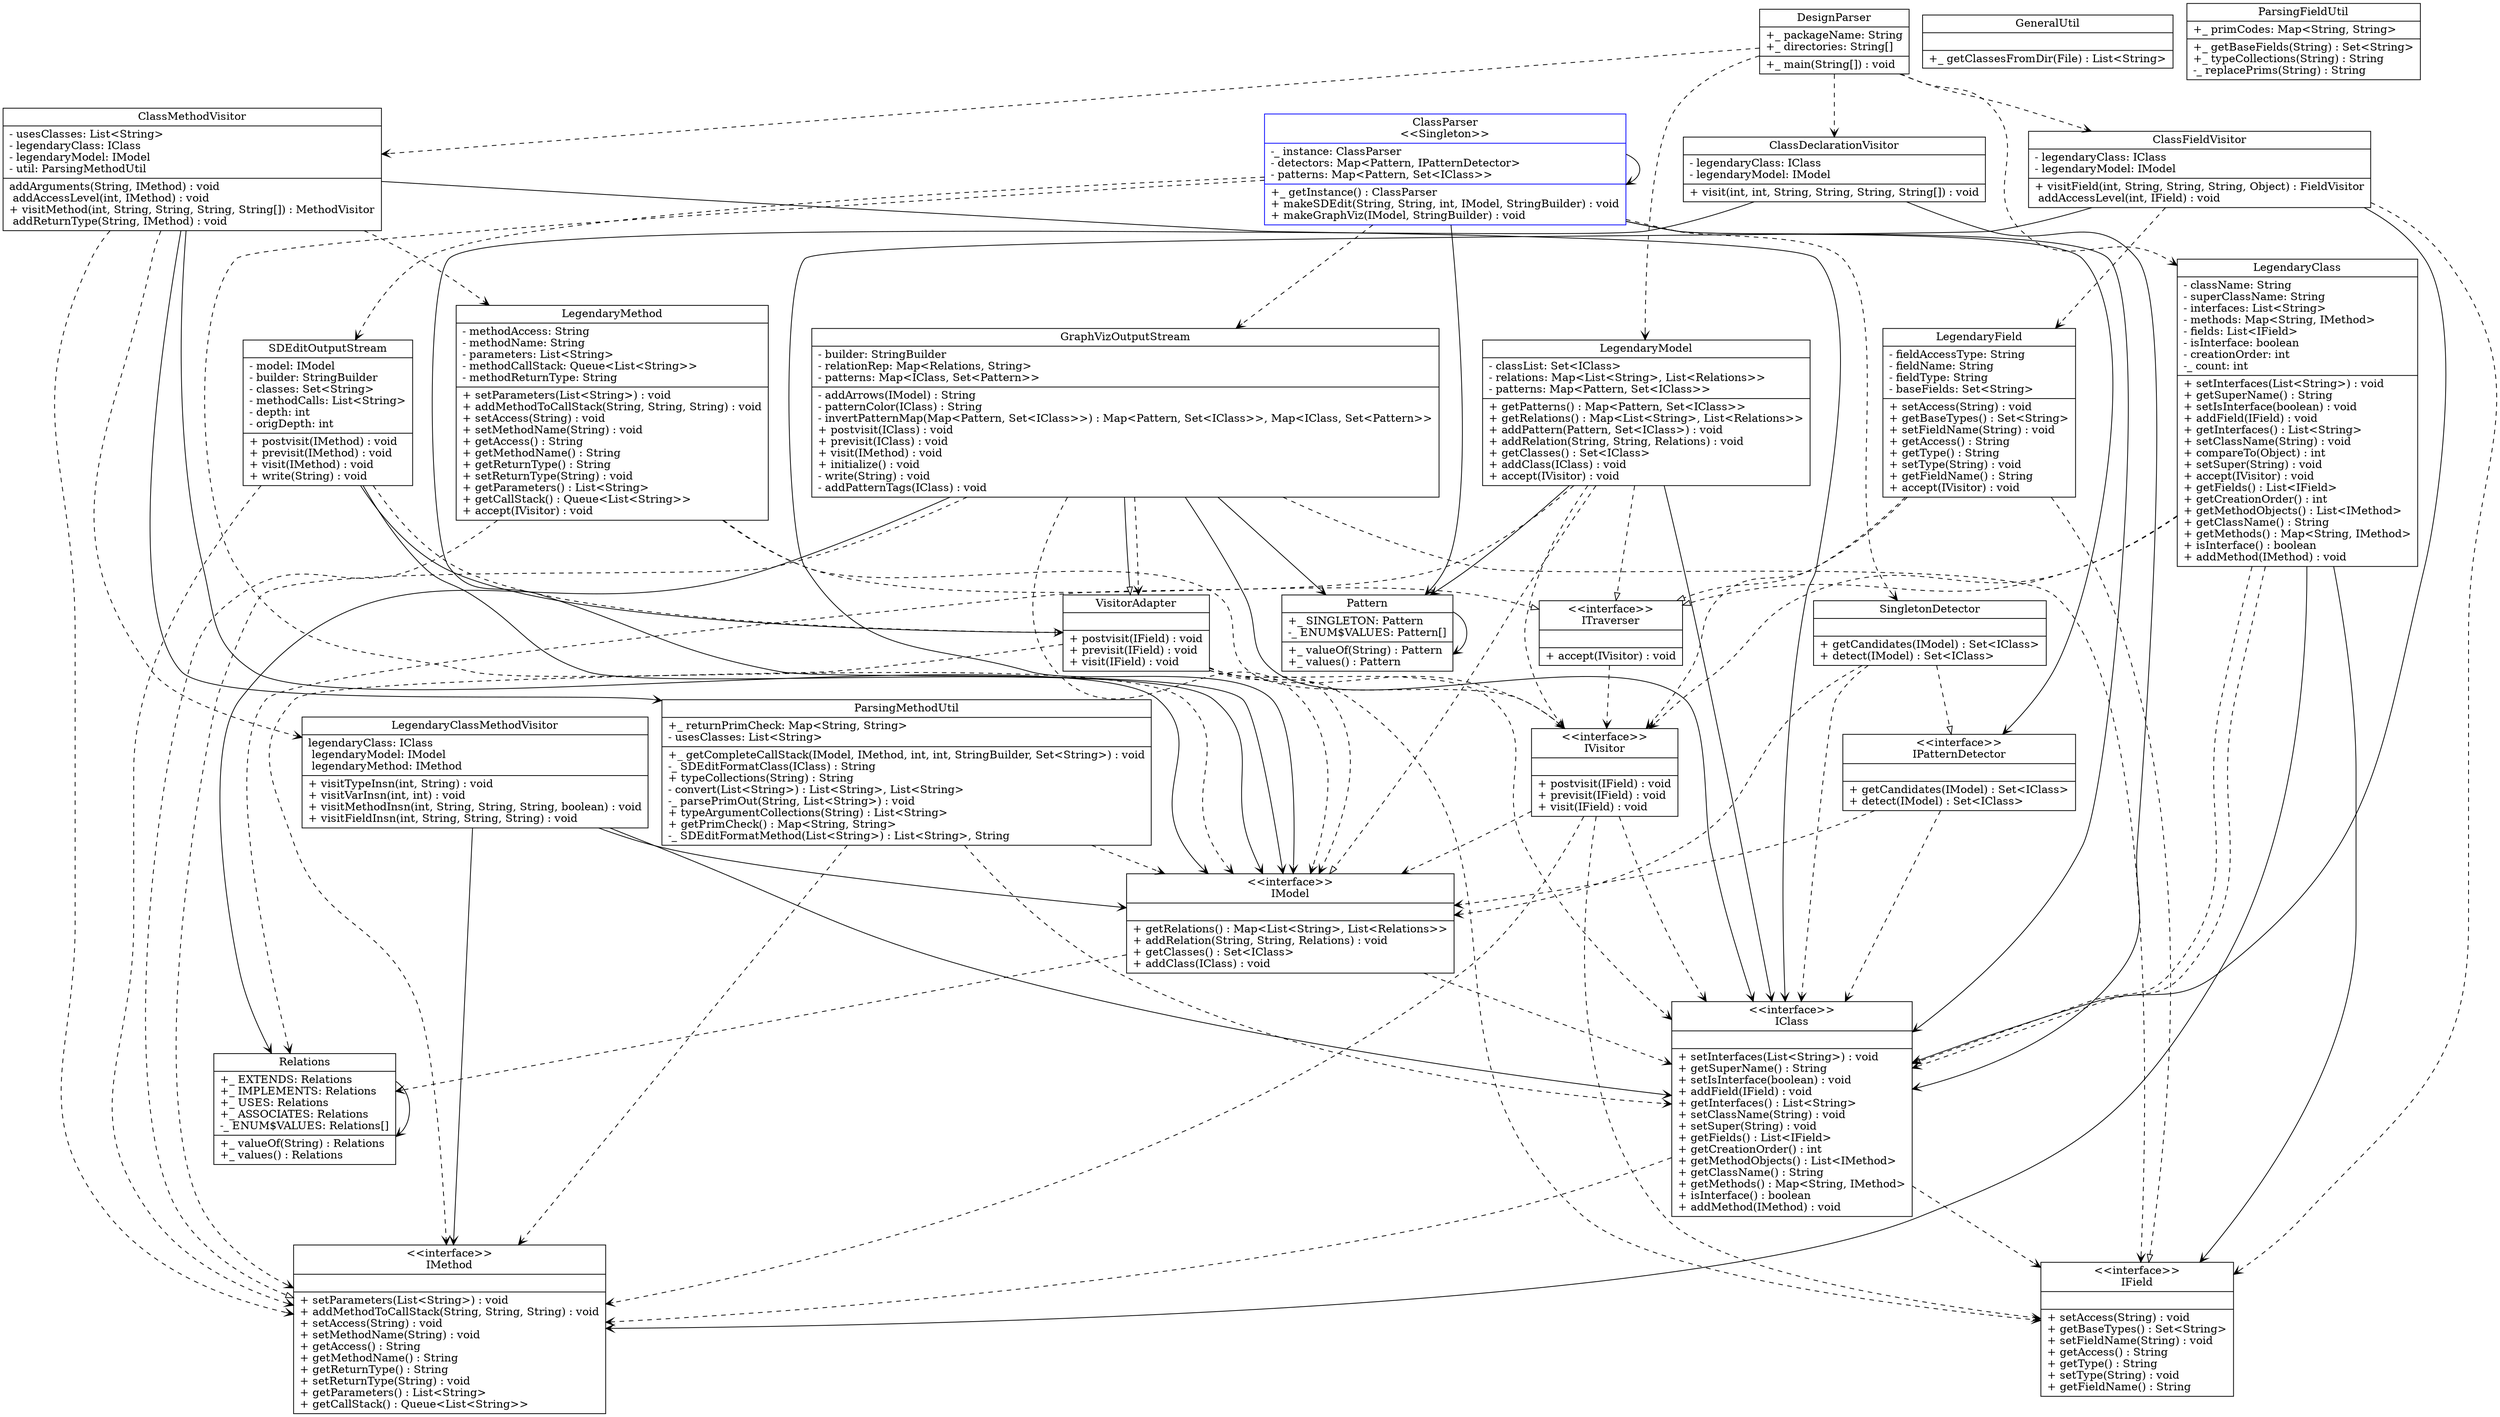 digraph G{
	node [shape = "record"]
ClassDeclarationVisitor [
	label = "{ClassDeclarationVisitor|
	- legendaryClass: IClass\l
	- legendaryModel: IModel\l
	|
	+ visit(int, int, String, String, String, String[]) : void\l
	}"
	]
ClassFieldVisitor [
	label = "{ClassFieldVisitor|
	- legendaryClass: IClass\l
	- legendaryModel: IModel\l
	|
	+ visitField(int, String, String, String, Object) : FieldVisitor\l
	 addAccessLevel(int, IField) : void\l
	}"
	]
ClassMethodVisitor [
	label = "{ClassMethodVisitor|
	- usesClasses: List\<String\>\l
	- legendaryClass: IClass\l
	- legendaryModel: IModel\l
	- util: ParsingMethodUtil\l
	|
	 addArguments(String, IMethod) : void\l
	 addAccessLevel(int, IMethod) : void\l
	+ visitMethod(int, String, String, String, String[]) : MethodVisitor\l
	 addReturnType(String, IMethod) : void\l
	}"
	]
DesignParser [
	label = "{DesignParser|
	+_ packageName: String\l
	+_ directories: String[]\l
	|
	+_ main(String[]) : void\l
	}"
	]
LegendaryClassMethodVisitor [
	label = "{LegendaryClassMethodVisitor|
	 legendaryClass: IClass\l
	 legendaryModel: IModel\l
	 legendaryMethod: IMethod\l
	|
	+ visitTypeInsn(int, String) : void\l
	+ visitVarInsn(int, int) : void\l
	+ visitMethodInsn(int, String, String, String, boolean) : void\l
	+ visitFieldInsn(int, String, String, String) : void\l
	}"
	]
ClassParser [
	label = "{ClassParser\n\<\<Singleton\>\>|
	-_ instance: ClassParser\l
	- detectors: Map\<Pattern, IPatternDetector\>\l
	- patterns: Map\<Pattern, Set\<IClass\>\>\l
	|
	+_ getInstance() : ClassParser\l
	+ makeSDEdit(String, String, int, IModel, StringBuilder) : void\l
	+ makeGraphViz(IModel, StringBuilder) : void\l
	}"
	, color = blue]
GraphVizOutputStream [
	label = "{GraphVizOutputStream|
	- builder: StringBuilder\l
	- relationRep: Map\<Relations, String\>\l
	- patterns: Map\<IClass, Set\<Pattern\>\>\l
	|
	- addArrows(IModel) : String\l
	- patternColor(IClass) : String\l
	- invertPatternMap(Map\<Pattern, Set\<IClass\>\>) : Map\<Pattern, Set\<IClass\>\>, Map\<IClass, Set\<Pattern\>\>\l
	+ postvisit(IClass) : void\l
	+ previsit(IClass) : void\l
	+ visit(IMethod) : void\l
	+ initialize() : void\l
	- write(String) : void\l
	- addPatternTags(IClass) : void\l
	}"
	]
LegendaryClass [
	label = "{LegendaryClass|
	- className: String\l
	- superClassName: String\l
	- interfaces: List\<String\>\l
	- methods: Map\<String, IMethod\>\l
	- fields: List\<IField\>\l
	- isInterface: boolean\l
	- creationOrder: int\l
	-_ count: int\l
	|
	+ setInterfaces(List\<String\>) : void\l
	+ getSuperName() : String\l
	+ setIsInterface(boolean) : void\l
	+ addField(IField) : void\l
	+ getInterfaces() : List\<String\>\l
	+ setClassName(String) : void\l
	+ compareTo(Object) : int\l
	+ setSuper(String) : void\l
	+ accept(IVisitor) : void\l
	+ getFields() : List\<IField\>\l
	+ getCreationOrder() : int\l
	+ getMethodObjects() : List\<IMethod\>\l
	+ getClassName() : String\l
	+ getMethods() : Map\<String, IMethod\>\l
	+ isInterface() : boolean\l
	+ addMethod(IMethod) : void\l
	}"
	]
LegendaryField [
	label = "{LegendaryField|
	- fieldAccessType: String\l
	- fieldName: String\l
	- fieldType: String\l
	- baseFields: Set\<String\>\l
	|
	+ setAccess(String) : void\l
	+ getBaseTypes() : Set\<String\>\l
	+ setFieldName(String) : void\l
	+ getAccess() : String\l
	+ getType() : String\l
	+ setType(String) : void\l
	+ getFieldName() : String\l
	+ accept(IVisitor) : void\l
	}"
	]
LegendaryMethod [
	label = "{LegendaryMethod|
	- methodAccess: String\l
	- methodName: String\l
	- parameters: List\<String\>\l
	- methodCallStack: Queue\<List\<String\>\>\l
	- methodReturnType: String\l
	|
	+ setParameters(List\<String\>) : void\l
	+ addMethodToCallStack(String, String, String) : void\l
	+ setAccess(String) : void\l
	+ setMethodName(String) : void\l
	+ getAccess() : String\l
	+ getMethodName() : String\l
	+ getReturnType() : String\l
	+ setReturnType(String) : void\l
	+ getParameters() : List\<String\>\l
	+ getCallStack() : Queue\<List\<String\>\>\l
	+ accept(IVisitor) : void\l
	}"
	]
LegendaryModel [
	label = "{LegendaryModel|
	- classList: Set\<IClass\>\l
	- relations: Map\<List\<String\>, List\<Relations\>\>\l
	- patterns: Map\<Pattern, Set\<IClass\>\>\l
	|
	+ getPatterns() : Map\<Pattern, Set\<IClass\>\>\l
	+ getRelations() : Map\<List\<String\>, List\<Relations\>\>\l
	+ addPattern(Pattern, Set\<IClass\>) : void\l
	+ addRelation(String, String, Relations) : void\l
	+ getClasses() : Set\<IClass\>\l
	+ addClass(IClass) : void\l
	+ accept(IVisitor) : void\l
	}"
	]
Pattern [
	label = "{Pattern|
	+_ SINGLETON: Pattern\l
	-_ ENUM$VALUES: Pattern[]\l
	|
	+_ valueOf(String) : Pattern\l
	+_ values() : Pattern\l
	}"
	]
Relations [
	label = "{Relations|
	+_ EXTENDS: Relations\l
	+_ IMPLEMENTS: Relations\l
	+_ USES: Relations\l
	+_ ASSOCIATES: Relations\l
	-_ ENUM$VALUES: Relations[]\l
	|
	+_ valueOf(String) : Relations\l
	+_ values() : Relations\l
	}"
	]
SDEditOutputStream [
	label = "{SDEditOutputStream|
	- model: IModel\l
	- builder: StringBuilder\l
	- classes: Set\<String\>\l
	- methodCalls: List\<String\>\l
	- depth: int\l
	- origDepth: int\l
	|
	+ postvisit(IMethod) : void\l
	+ previsit(IMethod) : void\l
	+ visit(IMethod) : void\l
	+ write(String) : void\l
	}"
	]
SingletonDetector [
	label = "{SingletonDetector|
	|
	+ getCandidates(IModel) : Set\<IClass\>\l
	+ detect(IModel) : Set\<IClass\>\l
	}"
	]
IClass [
	label = "{\<\<interface\>\>\nIClass|
	|
	+ setInterfaces(List\<String\>) : void\l
	+ getSuperName() : String\l
	+ setIsInterface(boolean) : void\l
	+ addField(IField) : void\l
	+ getInterfaces() : List\<String\>\l
	+ setClassName(String) : void\l
	+ setSuper(String) : void\l
	+ getFields() : List\<IField\>\l
	+ getCreationOrder() : int\l
	+ getMethodObjects() : List\<IMethod\>\l
	+ getClassName() : String\l
	+ getMethods() : Map\<String, IMethod\>\l
	+ isInterface() : boolean\l
	+ addMethod(IMethod) : void\l
	}"
	]
IField [
	label = "{\<\<interface\>\>\nIField|
	|
	+ setAccess(String) : void\l
	+ getBaseTypes() : Set\<String\>\l
	+ setFieldName(String) : void\l
	+ getAccess() : String\l
	+ getType() : String\l
	+ setType(String) : void\l
	+ getFieldName() : String\l
	}"
	]
IMethod [
	label = "{\<\<interface\>\>\nIMethod|
	|
	+ setParameters(List\<String\>) : void\l
	+ addMethodToCallStack(String, String, String) : void\l
	+ setAccess(String) : void\l
	+ setMethodName(String) : void\l
	+ getAccess() : String\l
	+ getMethodName() : String\l
	+ getReturnType() : String\l
	+ setReturnType(String) : void\l
	+ getParameters() : List\<String\>\l
	+ getCallStack() : Queue\<List\<String\>\>\l
	}"
	]
IModel [
	label = "{\<\<interface\>\>\nIModel|
	|
	+ getRelations() : Map\<List\<String\>, List\<Relations\>\>\l
	+ addRelation(String, String, Relations) : void\l
	+ getClasses() : Set\<IClass\>\l
	+ addClass(IClass) : void\l
	}"
	]
IPatternDetector [
	label = "{\<\<interface\>\>\nIPatternDetector|
	|
	+ getCandidates(IModel) : Set\<IClass\>\l
	+ detect(IModel) : Set\<IClass\>\l
	}"
	]
ITraverser [
	label = "{\<\<interface\>\>\nITraverser|
	|
	+ accept(IVisitor) : void\l
	}"
	]
IVisitor [
	label = "{\<\<interface\>\>\nIVisitor|
	|
	+ postvisit(IField) : void\l
	+ previsit(IField) : void\l
	+ visit(IField) : void\l
	}"
	]
VisitorAdapter [
	label = "{VisitorAdapter|
	|
	+ postvisit(IField) : void\l
	+ previsit(IField) : void\l
	+ visit(IField) : void\l
	}"
	]
GeneralUtil [
	label = "{GeneralUtil|
	|
	+_ getClassesFromDir(File) : List\<String\>\l
	}"
	]
ParsingFieldUtil [
	label = "{ParsingFieldUtil|
	+_ primCodes: Map\<String, String\>\l
	|
	+_ getBaseFields(String) : Set\<String\>\l
	+_ typeCollections(String) : String\l
	-_ replacePrims(String) : String\l
	}"
	]
ParsingMethodUtil [
	label = "{ParsingMethodUtil|
	+_ returnPrimCheck: Map\<String, String\>\l
	- usesClasses: List\<String\>\l
	|
	+_ getCompleteCallStack(IModel, IMethod, int, int, StringBuilder, Set\<String\>) : void\l
	-_ SDEditFormatClass(IClass) : String\l
	+ typeCollections(String) : String\l
	- convert(List\<String\>) : List\<String\>, List\<String\>\l
	-_ parsePrimOut(String, List\<String\>) : void\l
	+ typeArgumentCollections(String) : List\<String\>\l
	+ getPrimCheck() : Map\<String, String\>\l
	-_ SDEditFormatMethod(List\<String\>) : List\<String\>, String\l
	}"
	]
	edge [style = "dashed"] [arrowhead = "open"]
	IVisitor->IModel
	edge [style = "dashed"] [arrowhead = "open"]
	VisitorAdapter->IField
	edge [style = "solid"] [arrowhead = "open"]
	LegendaryClass->IField
	edge [style = "dashed"] [arrowhead = "open"]
	LegendaryClass->IVisitor
	edge [style = "dashed"] [arrowhead = "empty"]
	LegendaryMethod->ITraverser
	edge [style = "dashed"] [arrowhead = "open"]
	IPatternDetector->IModel
	edge [style = "dashed"] [arrowhead = "empty"]
	VisitorAdapter->IVisitor
	edge [style = "dashed"] [arrowhead = "empty"]
	LegendaryField->IField
	edge [style = "solid"] [arrowhead = "empty"]
	SDEditOutputStream->VisitorAdapter
	edge [style = "dashed"] [arrowhead = "open"]
	SDEditOutputStream->VisitorAdapter
	edge [style = "dashed"] [arrowhead = "open"]
	DesignParser->LegendaryClass
	edge [style = "dashed"] [arrowhead = "open"]
	VisitorAdapter->IMethod
	edge [style = "dashed"] [arrowhead = "open"]
	DesignParser->ClassMethodVisitor
	edge [style = "solid"] [arrowhead = "open"]
	GraphVizOutputStream->Relations
	edge [style = "dashed"] [arrowhead = "open"]
	ClassFieldVisitor->LegendaryField
	edge [style = "solid"] [arrowhead = "open"]
	LegendaryClass->IMethod
	edge [style = "dashed"] [arrowhead = "open"]
	VisitorAdapter->IModel
	edge [style = "dashed"] [arrowhead = "open"]
	SDEditOutputStream->IMethod
	edge [style = "dashed"] [arrowhead = "empty"]
	SingletonDetector->IPatternDetector
	edge [style = "solid"] [arrowhead = "open"]
	ClassMethodVisitor->IClass
	edge [style = "dashed"] [arrowhead = "open"]
	DesignParser->ClassFieldVisitor
	edge [style = "dashed"] [arrowhead = "open"]
	ClassMethodVisitor->LegendaryClassMethodVisitor
	edge [style = "dashed"] [arrowhead = "empty"]
	LegendaryModel->ITraverser
	edge [style = "dashed"] [arrowhead = "open"]
	LegendaryModel->Relations
	edge [style = "dashed"] [arrowhead = "open"]
	GraphVizOutputStream->IModel
	edge [style = "dashed"] [arrowhead = "open"]
	ParsingMethodUtil->IModel
	edge [style = "solid"] [arrowhead = "open"]
	ClassParser->IClass
	edge [style = "dashed"] [arrowhead = "empty"]
	LegendaryClass->IClass
	edge [style = "dashed"] [arrowhead = "open"]
	LegendaryClass->IClass
	edge [style = "solid"] [arrowhead = "open"]
	ClassMethodVisitor->IModel
	edge [style = "solid"] [arrowhead = "open"]
	GraphVizOutputStream->Pattern
	edge [style = "dashed"] [arrowhead = "open"]
	ClassParser->IModel
	edge [style = "solid"] [arrowhead = "open"]
	ClassParser->Pattern
	edge [style = "dashed"] [arrowhead = "open"]
	IVisitor->IField
	edge [style = "dashed"] [arrowhead = "open"]
	ClassParser->GraphVizOutputStream
	edge [style = "solid"] [arrowhead = "open"]
	ClassFieldVisitor->IClass
	edge [style = "dashed"] [arrowhead = "empty"]
	LegendaryClass->ITraverser
	edge [style = "solid"] [arrowhead = "open"]
	GraphVizOutputStream->IClass
	edge [style = "dashed"] [arrowhead = "open"]
	GraphVizOutputStream->IMethod
	edge [style = "dashed"] [arrowhead = "open"]
	ParsingMethodUtil->IClass
	edge [style = "solid"] [arrowhead = "open"]
	LegendaryClassMethodVisitor->IModel
	edge [style = "solid"] [arrowhead = "open"]
	LegendaryClassMethodVisitor->IClass
	edge [style = "dashed"] [arrowhead = "open"]
	ParsingMethodUtil->IMethod
	edge [style = "dashed"] [arrowhead = "empty"]
	LegendaryMethod->IMethod
	edge [style = "dashed"] [arrowhead = "open"]
	ITraverser->IVisitor
	edge [style = "solid"] [arrowhead = "open"]
	LegendaryClassMethodVisitor->IMethod
	edge [style = "dashed"] [arrowhead = "open"]
	DesignParser->ClassDeclarationVisitor
	edge [style = "dashed"] [arrowhead = "open"]
	ClassParser->SDEditOutputStream
	edge [style = "solid"] [arrowhead = "open"]
	LegendaryModel->IClass
	edge [style = "dashed"] [arrowhead = "open"]
	ClassMethodVisitor->IMethod
	edge [style = "solid"] [arrowhead = "open"]
	LegendaryModel->Pattern
	edge [style = "solid"] [arrowhead = "open"]
	Relations->Relations
	edge [style = "dashed"] [arrowhead = "empty"]
	LegendaryField->ITraverser
	edge [style = "solid"] [arrowhead = "open"]
	SDEditOutputStream->IModel
	edge [style = "dashed"] [arrowhead = "empty"]
	LegendaryModel->IModel
	edge [style = "dashed"] [arrowhead = "open"]
	ClassFieldVisitor->IField
	edge [style = "solid"] [arrowhead = "open"]
	ClassDeclarationVisitor->IModel
	edge [style = "solid"] [arrowhead = "open"]
	ClassFieldVisitor->IModel
	edge [style = "dashed"] [arrowhead = "open"]
	IModel->Relations
	edge [style = "dashed"] [arrowhead = "open"]
	IVisitor->IClass
	edge [style = "dashed"] [arrowhead = "open"]
	IPatternDetector->IClass
	edge [style = "solid"] [arrowhead = "open"]
	ClassMethodVisitor->ParsingMethodUtil
	edge [style = "dashed"] [arrowhead = "open"]
	GraphVizOutputStream->IField
	edge [style = "dashed"] [arrowhead = "open"]
	ClassParser->SingletonDetector
	edge [style = "solid"] [arrowhead = "empty"]
	GraphVizOutputStream->VisitorAdapter
	edge [style = "dashed"] [arrowhead = "open"]
	GraphVizOutputStream->VisitorAdapter
	edge [style = "dashed"] [arrowhead = "open"]
	ClassMethodVisitor->LegendaryMethod
	edge [style = "dashed"] [arrowhead = "open"]
	SingletonDetector->IClass
	edge [style = "dashed"] [arrowhead = "open"]
	IClass->IMethod
	edge [style = "solid"] [arrowhead = "open"]
	ClassParser->IPatternDetector
	edge [style = "dashed"] [arrowhead = "open"]
	IClass->IField
	edge [style = "dashed"] [arrowhead = "open"]
	VisitorAdapter->IClass
	edge [style = "dashed"] [arrowhead = "open"]
	IVisitor->IMethod
	edge [style = "solid"] [arrowhead = "open"]
	ClassParser->ClassParser
	edge [style = "dashed"] [arrowhead = "open"]
	SingletonDetector->IModel
	edge [style = "solid"] [arrowhead = "open"]
	ClassDeclarationVisitor->IClass
	edge [style = "dashed"] [arrowhead = "open"]
	LegendaryModel->IVisitor
	edge [style = "dashed"] [arrowhead = "open"]
	DesignParser->LegendaryModel
	edge [style = "dashed"] [arrowhead = "open"]
	IModel->IClass
	edge [style = "dashed"] [arrowhead = "open"]
	LegendaryMethod->IVisitor
	edge [style = "solid"] [arrowhead = "open"]
	Pattern->Pattern
	edge [style = "dashed"] [arrowhead = "open"]
	LegendaryField->IVisitor
}
